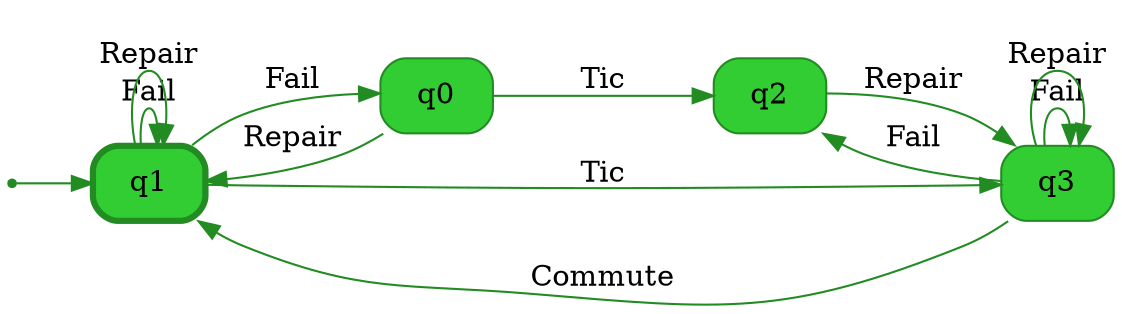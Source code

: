 digraph g {

	rankdir="LR"

	__invisible__[shape="point", color="forestgreen"]
	q1[label="q1", shape="box", style="rounded, filled", color="forestgreen", fillcolor="limegreen", penwidth=3] // Initial
	q0[label="q0", shape="box", style="rounded, filled", color="forestgreen", fillcolor="limegreen"]
	q2[label="q2", shape="box", style="rounded, filled", color="forestgreen", fillcolor="limegreen"]
	q3[label="q3", shape="box", style="rounded, filled", color="forestgreen", fillcolor="limegreen"]

	__invisible__ -> q1[color="forestgreen"]
	q1 -> q1[label="Fail", color="forestgreen"]
	q1 -> q1[label="Repair", color="forestgreen"]
	q1 -> q0[label="Fail", color="forestgreen"]
	q0 -> q1[label="Repair", color="forestgreen"]
	q0 -> q2[label="Tic", color="forestgreen"]
	q2 -> q3[label="Repair", color="forestgreen"]
	q3 -> q3[label="Fail", color="forestgreen"]
	q3 -> q3[label="Repair", color="forestgreen"]
	q3 -> q1[label="Commute", color="forestgreen"]
	q3 -> q2[label="Fail", color="forestgreen"]
	q1 -> q3[label="Tic", color="forestgreen"]

}
